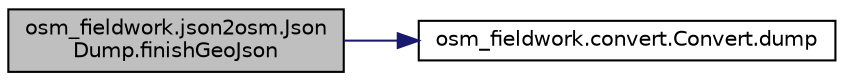 digraph "osm_fieldwork.json2osm.JsonDump.finishGeoJson"
{
 // LATEX_PDF_SIZE
  edge [fontname="Helvetica",fontsize="10",labelfontname="Helvetica",labelfontsize="10"];
  node [fontname="Helvetica",fontsize="10",shape=record];
  rankdir="LR";
  Node1 [label="osm_fieldwork.json2osm.Json\lDump.finishGeoJson",height=0.2,width=0.4,color="black", fillcolor="grey75", style="filled", fontcolor="black",tooltip=" "];
  Node1 -> Node2 [color="midnightblue",fontsize="10",style="solid",fontname="Helvetica"];
  Node2 [label="osm_fieldwork.convert.Convert.dump",height=0.2,width=0.4,color="black", fillcolor="white", style="filled",URL="$classosm__fieldwork_1_1convert_1_1Convert.html#ac6c5aeebf8616517dcd6296a78173ed4",tooltip=" "];
}
